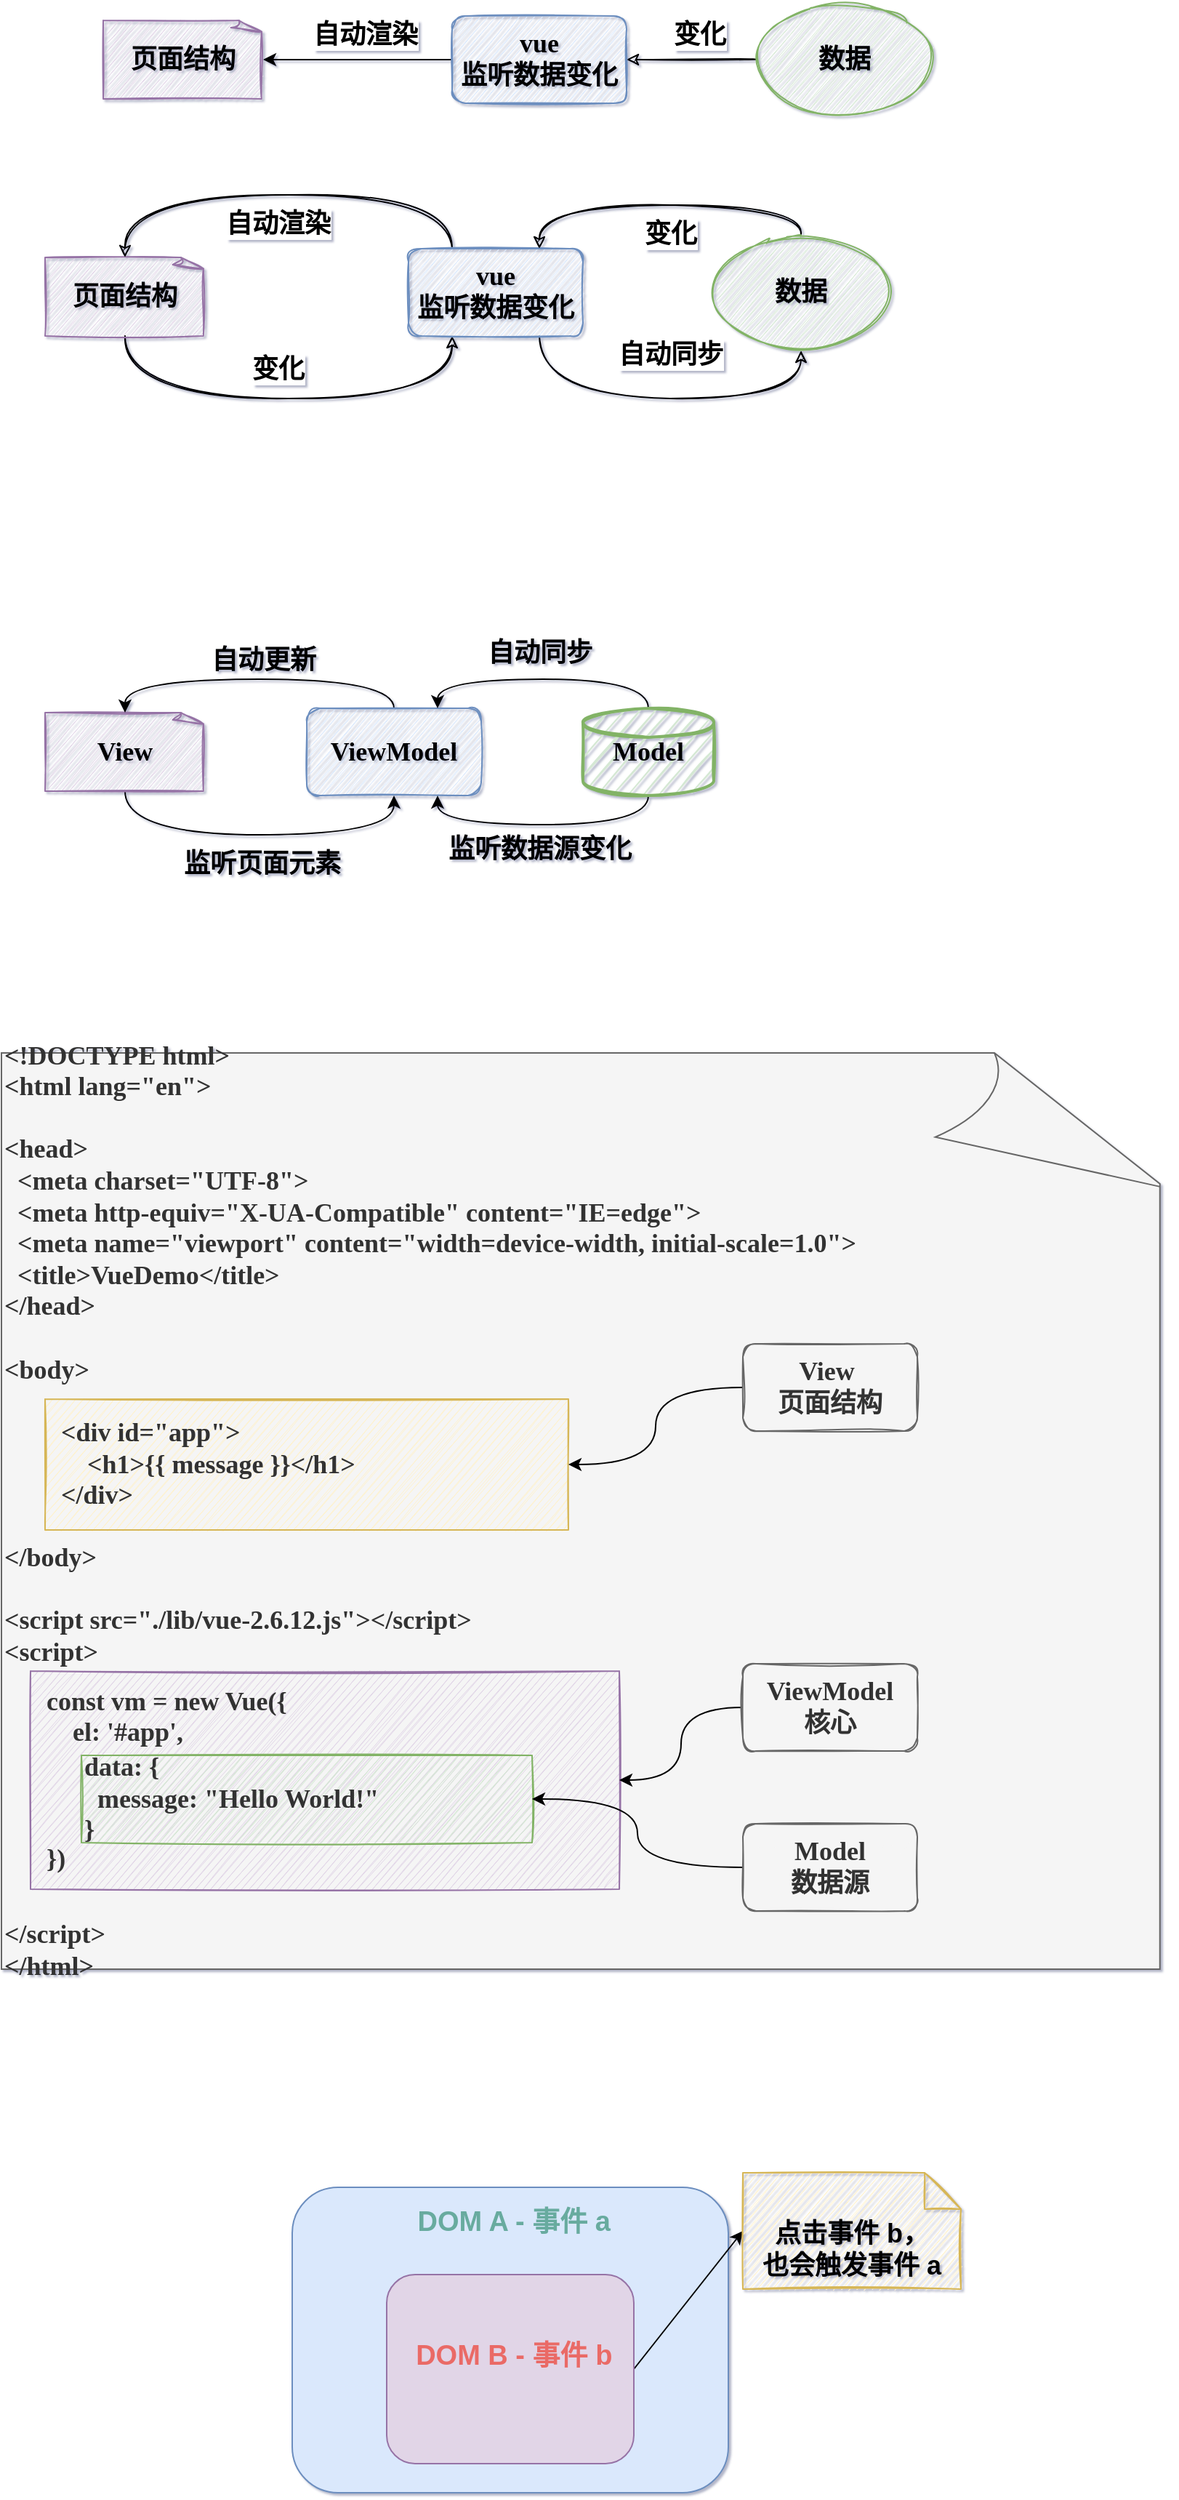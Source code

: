 <mxfile version="15.0.3" type="github">
  <diagram id="5OIIW9FQJaOtIpGEEk6h" name="第 1 页">
    <mxGraphModel dx="1244" dy="832" grid="1" gridSize="10" guides="1" tooltips="1" connect="1" arrows="1" fold="1" page="1" pageScale="1" pageWidth="3300" pageHeight="4681" math="0" shadow="1">
      <root>
        <mxCell id="0" />
        <mxCell id="1" parent="0" />
        <mxCell id="p6IhvhzSDsMNX812k9KW-18" value="&lt;div&gt;&lt;b&gt;&amp;lt;!DOCTYPE html&amp;gt;&lt;/b&gt;&lt;/div&gt;&lt;div&gt;&lt;b&gt;&amp;lt;html lang=&quot;en&quot;&amp;gt;&lt;/b&gt;&lt;/div&gt;&lt;div&gt;&lt;b&gt;&lt;br&gt;&lt;/b&gt;&lt;/div&gt;&lt;div&gt;&lt;b&gt;&amp;lt;head&amp;gt;&lt;/b&gt;&lt;/div&gt;&lt;div&gt;&lt;b&gt;&amp;nbsp; &amp;lt;meta charset=&quot;UTF-8&quot;&amp;gt;&lt;/b&gt;&lt;/div&gt;&lt;div&gt;&lt;b&gt;&amp;nbsp; &amp;lt;meta http-equiv=&quot;X-UA-Compatible&quot; content=&quot;IE=edge&quot;&amp;gt;&lt;/b&gt;&lt;/div&gt;&lt;div&gt;&lt;b&gt;&amp;nbsp; &amp;lt;meta name=&quot;viewport&quot; content=&quot;width=device-width, initial-scale=1.0&quot;&amp;gt;&lt;/b&gt;&lt;/div&gt;&lt;div&gt;&lt;b&gt;&amp;nbsp; &amp;lt;title&amp;gt;VueDemo&amp;lt;/title&amp;gt;&lt;/b&gt;&lt;/div&gt;&lt;div&gt;&lt;b&gt;&amp;lt;/head&amp;gt;&lt;/b&gt;&lt;/div&gt;&lt;div&gt;&lt;b&gt;&lt;br&gt;&lt;/b&gt;&lt;/div&gt;&lt;div&gt;&lt;b&gt;&amp;lt;body&amp;gt;&lt;/b&gt;&lt;/div&gt;&lt;div&gt;&lt;br&gt;&lt;/div&gt;&lt;div&gt;&lt;br&gt;&lt;/div&gt;&lt;div&gt;&lt;br&gt;&lt;/div&gt;&lt;div&gt;&lt;br&gt;&lt;/div&gt;&lt;div&gt;&lt;br&gt;&lt;/div&gt;&lt;div&gt;&lt;b&gt;&amp;lt;/body&amp;gt;&lt;/b&gt;&lt;/div&gt;&lt;div&gt;&lt;b&gt;&amp;nbsp;&amp;nbsp;&lt;/b&gt;&lt;/div&gt;&lt;div&gt;&lt;b&gt;&amp;lt;script src=&quot;./lib/vue-2.6.12.js&quot;&amp;gt;&amp;lt;/script&amp;gt;&lt;/b&gt;&lt;/div&gt;&lt;div&gt;&lt;b&gt;&amp;lt;script&amp;gt;&lt;/b&gt;&lt;/div&gt;&lt;div&gt;&lt;br&gt;&lt;/div&gt;&lt;div&gt;&lt;br&gt;&lt;/div&gt;&lt;div&gt;&lt;br&gt;&lt;/div&gt;&lt;div&gt;&lt;br&gt;&lt;/div&gt;&lt;div&gt;&lt;br&gt;&lt;/div&gt;&lt;div&gt;&lt;br&gt;&lt;/div&gt;&lt;div&gt;&lt;br&gt;&lt;/div&gt;&lt;div&gt;&lt;br&gt;&lt;/div&gt;&lt;div&gt;&lt;b&gt;&amp;lt;/script&amp;gt;&lt;/b&gt;&lt;/div&gt;&lt;div&gt;&lt;b&gt;&amp;lt;/html&amp;gt;&lt;/b&gt;&lt;/div&gt;" style="whiteSpace=wrap;html=1;shape=mxgraph.basic.document;rounded=1;shadow=0;glass=0;labelBackgroundColor=none;sketch=0;disableMultiStroke=0;disableMultiStrokeFill=0;fontFamily=JetBrainsMono-Bold;fontSize=18;fillColor=#f5f5f5;verticalAlign=middle;strokeColor=#666666;align=left;fontColor=#333333;" parent="1" vertex="1">
          <mxGeometry x="280" y="1010" width="805" height="630" as="geometry" />
        </mxCell>
        <mxCell id="uWjfjnfm1OJNlvK-aUuS-1" value="&lt;font style=&quot;font-size: 18px&quot;&gt;&lt;b&gt;页面结构&lt;/b&gt;&lt;/font&gt;" style="whiteSpace=wrap;html=1;shape=mxgraph.basic.document;rounded=1;shadow=0;glass=0;labelBackgroundColor=none;sketch=1;disableMultiStroke=0;disableMultiStrokeFill=0;fontFamily=JetBrainsMono-Bold;fontSize=14;fillColor=#e1d5e7;verticalAlign=middle;strokeColor=#9673a6;" parent="1" vertex="1">
          <mxGeometry x="350" y="300" width="110" height="54" as="geometry" />
        </mxCell>
        <mxCell id="uWjfjnfm1OJNlvK-aUuS-5" style="edgeStyle=orthogonalEdgeStyle;rounded=0;orthogonalLoop=1;jettySize=auto;html=1;exitX=0;exitY=0.5;exitDx=0;exitDy=0;fontSize=18;curved=1;fontFamily=JetBrainsMono-Bold;" parent="1" source="uWjfjnfm1OJNlvK-aUuS-3" target="uWjfjnfm1OJNlvK-aUuS-1" edge="1">
          <mxGeometry relative="1" as="geometry" />
        </mxCell>
        <mxCell id="uWjfjnfm1OJNlvK-aUuS-7" value="自动渲染" style="edgeLabel;html=1;align=center;verticalAlign=middle;resizable=0;points=[];fontSize=18;fontStyle=1;fontFamily=JetBrainsMono-Bold;" parent="uWjfjnfm1OJNlvK-aUuS-5" vertex="1" connectable="0">
          <mxGeometry x="-0.711" relative="1" as="geometry">
            <mxPoint x="-41" y="-17" as="offset" />
          </mxGeometry>
        </mxCell>
        <mxCell id="uWjfjnfm1OJNlvK-aUuS-3" value="vue&lt;br style=&quot;font-size: 18px;&quot;&gt;监听数据变化" style="rounded=1;whiteSpace=wrap;html=1;fontSize=18;fontStyle=1;shadow=0;sketch=1;fillColor=#dae8fc;strokeColor=#6c8ebf;fontFamily=JetBrainsMono-Bold;" parent="1" vertex="1">
          <mxGeometry x="590" y="297" width="120" height="60" as="geometry" />
        </mxCell>
        <mxCell id="uWjfjnfm1OJNlvK-aUuS-6" style="edgeStyle=orthogonalEdgeStyle;rounded=0;orthogonalLoop=1;jettySize=auto;html=1;exitX=0;exitY=0.5;exitDx=0;exitDy=0;entryX=1;entryY=0.5;entryDx=0;entryDy=0;fontSize=18;shadow=0;sketch=1;curved=1;fontFamily=JetBrainsMono-Bold;" parent="1" source="uWjfjnfm1OJNlvK-aUuS-4" target="uWjfjnfm1OJNlvK-aUuS-3" edge="1">
          <mxGeometry relative="1" as="geometry" />
        </mxCell>
        <mxCell id="uWjfjnfm1OJNlvK-aUuS-8" value="&lt;b&gt;变化&lt;/b&gt;" style="edgeLabel;html=1;align=center;verticalAlign=middle;resizable=0;points=[];fontSize=18;fontFamily=JetBrainsMono-Bold;" parent="uWjfjnfm1OJNlvK-aUuS-6" vertex="1" connectable="0">
          <mxGeometry x="-0.237" y="5" relative="1" as="geometry">
            <mxPoint x="-6" y="-22" as="offset" />
          </mxGeometry>
        </mxCell>
        <mxCell id="uWjfjnfm1OJNlvK-aUuS-4" value="数据" style="ellipse;whiteSpace=wrap;html=1;fontSize=18;fontStyle=1;shadow=0;sketch=1;fillColor=#d5e8d4;strokeColor=#82b366;fontFamily=JetBrainsMono-Bold;" parent="1" vertex="1">
          <mxGeometry x="800" y="287" width="120" height="80" as="geometry" />
        </mxCell>
        <mxCell id="uWjfjnfm1OJNlvK-aUuS-20" style="edgeStyle=orthogonalEdgeStyle;curved=1;rounded=0;sketch=1;orthogonalLoop=1;jettySize=auto;html=1;exitX=0.5;exitY=1;exitDx=0;exitDy=0;exitPerimeter=0;entryX=0.25;entryY=1;entryDx=0;entryDy=0;shadow=0;fontSize=18;fontFamily=JetBrainsMono-Bold;" parent="1" source="uWjfjnfm1OJNlvK-aUuS-11" target="uWjfjnfm1OJNlvK-aUuS-14" edge="1">
          <mxGeometry relative="1" as="geometry">
            <Array as="points">
              <mxPoint x="365" y="560" />
              <mxPoint x="590" y="560" />
            </Array>
          </mxGeometry>
        </mxCell>
        <mxCell id="uWjfjnfm1OJNlvK-aUuS-23" value="&lt;b style=&quot;font-size: 18px;&quot;&gt;变化&lt;/b&gt;" style="edgeLabel;html=1;align=center;verticalAlign=middle;resizable=0;points=[];fontSize=18;fontFamily=JetBrainsMono-Bold;" parent="uWjfjnfm1OJNlvK-aUuS-20" vertex="1" connectable="0">
          <mxGeometry x="-0.074" y="1" relative="1" as="geometry">
            <mxPoint x="4" y="-19" as="offset" />
          </mxGeometry>
        </mxCell>
        <mxCell id="uWjfjnfm1OJNlvK-aUuS-11" value="&lt;font style=&quot;font-size: 18px;&quot;&gt;&lt;b style=&quot;font-size: 18px;&quot;&gt;页面结构&lt;/b&gt;&lt;/font&gt;" style="whiteSpace=wrap;html=1;shape=mxgraph.basic.document;rounded=1;shadow=0;glass=0;labelBackgroundColor=none;sketch=1;disableMultiStroke=0;disableMultiStrokeFill=0;fontFamily=JetBrainsMono-Bold;fontSize=18;fillColor=#e1d5e7;verticalAlign=middle;strokeColor=#9673a6;" parent="1" vertex="1">
          <mxGeometry x="310" y="463" width="110" height="54" as="geometry" />
        </mxCell>
        <mxCell id="uWjfjnfm1OJNlvK-aUuS-18" style="edgeStyle=orthogonalEdgeStyle;rounded=0;sketch=1;orthogonalLoop=1;jettySize=auto;html=1;exitX=0.25;exitY=0;exitDx=0;exitDy=0;entryX=0.5;entryY=0;entryDx=0;entryDy=0;entryPerimeter=0;shadow=0;fontSize=18;curved=1;fontFamily=JetBrainsMono-Bold;" parent="1" source="uWjfjnfm1OJNlvK-aUuS-14" target="uWjfjnfm1OJNlvK-aUuS-11" edge="1">
          <mxGeometry relative="1" as="geometry">
            <Array as="points">
              <mxPoint x="590" y="420" />
              <mxPoint x="365" y="420" />
            </Array>
          </mxGeometry>
        </mxCell>
        <mxCell id="uWjfjnfm1OJNlvK-aUuS-22" value="&lt;span style=&quot;font-weight: 700; font-size: 18px;&quot;&gt;自动渲染&lt;/span&gt;" style="edgeLabel;html=1;align=center;verticalAlign=middle;resizable=0;points=[];fontSize=18;fontFamily=JetBrainsMono-Bold;" parent="uWjfjnfm1OJNlvK-aUuS-18" vertex="1" connectable="0">
          <mxGeometry x="-0.266" y="-3" relative="1" as="geometry">
            <mxPoint x="-45" y="23" as="offset" />
          </mxGeometry>
        </mxCell>
        <mxCell id="uWjfjnfm1OJNlvK-aUuS-21" style="edgeStyle=orthogonalEdgeStyle;curved=1;rounded=0;sketch=1;orthogonalLoop=1;jettySize=auto;html=1;exitX=0.75;exitY=1;exitDx=0;exitDy=0;entryX=0.5;entryY=1;entryDx=0;entryDy=0;shadow=0;fontSize=18;fontFamily=JetBrainsMono-Bold;" parent="1" source="uWjfjnfm1OJNlvK-aUuS-14" target="uWjfjnfm1OJNlvK-aUuS-17" edge="1">
          <mxGeometry relative="1" as="geometry">
            <Array as="points">
              <mxPoint x="650" y="560" />
              <mxPoint x="830" y="560" />
            </Array>
          </mxGeometry>
        </mxCell>
        <mxCell id="uWjfjnfm1OJNlvK-aUuS-24" value="&lt;b style=&quot;font-size: 18px;&quot;&gt;自动同步&lt;/b&gt;" style="edgeLabel;html=1;align=center;verticalAlign=middle;resizable=0;points=[];fontSize=18;fontFamily=JetBrainsMono-Bold;" parent="uWjfjnfm1OJNlvK-aUuS-21" vertex="1" connectable="0">
          <mxGeometry x="0.195" y="-1" relative="1" as="geometry">
            <mxPoint x="-20" y="-31" as="offset" />
          </mxGeometry>
        </mxCell>
        <mxCell id="uWjfjnfm1OJNlvK-aUuS-14" value="vue&lt;br style=&quot;font-size: 18px;&quot;&gt;监听数据变化" style="rounded=1;whiteSpace=wrap;html=1;fontSize=18;fontStyle=1;shadow=0;sketch=1;fillColor=#dae8fc;strokeColor=#6c8ebf;fontFamily=JetBrainsMono-Bold;" parent="1" vertex="1">
          <mxGeometry x="560" y="457" width="120" height="60" as="geometry" />
        </mxCell>
        <mxCell id="uWjfjnfm1OJNlvK-aUuS-15" style="edgeStyle=orthogonalEdgeStyle;rounded=0;orthogonalLoop=1;jettySize=auto;html=1;exitX=0.5;exitY=0;exitDx=0;exitDy=0;entryX=0.75;entryY=0;entryDx=0;entryDy=0;fontSize=18;shadow=0;sketch=1;curved=1;fontFamily=JetBrainsMono-Bold;" parent="1" source="uWjfjnfm1OJNlvK-aUuS-17" target="uWjfjnfm1OJNlvK-aUuS-14" edge="1">
          <mxGeometry relative="1" as="geometry" />
        </mxCell>
        <mxCell id="uWjfjnfm1OJNlvK-aUuS-16" value="&lt;b style=&quot;font-size: 18px;&quot;&gt;变化&lt;/b&gt;" style="edgeLabel;html=1;align=center;verticalAlign=middle;resizable=0;points=[];fontSize=18;fontFamily=JetBrainsMono-Bold;" parent="uWjfjnfm1OJNlvK-aUuS-15" vertex="1" connectable="0">
          <mxGeometry x="-0.237" y="5" relative="1" as="geometry">
            <mxPoint x="-23" y="15" as="offset" />
          </mxGeometry>
        </mxCell>
        <mxCell id="uWjfjnfm1OJNlvK-aUuS-17" value="数据" style="ellipse;whiteSpace=wrap;html=1;fontSize=18;fontStyle=1;shadow=0;sketch=1;fillColor=#d5e8d4;strokeColor=#82b366;fontFamily=JetBrainsMono-Bold;" parent="1" vertex="1">
          <mxGeometry x="770" y="447" width="120" height="80" as="geometry" />
        </mxCell>
        <mxCell id="p6IhvhzSDsMNX812k9KW-11" style="edgeStyle=orthogonalEdgeStyle;curved=1;rounded=0;orthogonalLoop=1;jettySize=auto;html=1;exitX=0.5;exitY=1;exitDx=0;exitDy=0;exitPerimeter=0;entryX=0.5;entryY=1;entryDx=0;entryDy=0;fontFamily=JetBrainsMono-Bold;" parent="1" source="p6IhvhzSDsMNX812k9KW-3" target="p6IhvhzSDsMNX812k9KW-5" edge="1">
          <mxGeometry relative="1" as="geometry">
            <Array as="points">
              <mxPoint x="365" y="860" />
              <mxPoint x="550" y="860" />
            </Array>
          </mxGeometry>
        </mxCell>
        <mxCell id="p6IhvhzSDsMNX812k9KW-13" value="&lt;b&gt;&lt;font style=&quot;font-size: 18px&quot;&gt;监听页面元素&lt;/font&gt;&lt;/b&gt;" style="edgeLabel;html=1;align=center;verticalAlign=middle;resizable=0;points=[];labelBackgroundColor=none;fontFamily=JetBrainsMono-Bold;" parent="p6IhvhzSDsMNX812k9KW-11" vertex="1" connectable="0">
          <mxGeometry x="-0.081" y="-4" relative="1" as="geometry">
            <mxPoint x="13" y="16" as="offset" />
          </mxGeometry>
        </mxCell>
        <mxCell id="p6IhvhzSDsMNX812k9KW-3" value="&lt;font style=&quot;font-size: 18px&quot;&gt;&lt;b style=&quot;font-size: 18px&quot;&gt;View&lt;/b&gt;&lt;/font&gt;" style="whiteSpace=wrap;html=1;shape=mxgraph.basic.document;rounded=1;shadow=0;glass=0;labelBackgroundColor=none;sketch=1;disableMultiStroke=0;disableMultiStrokeFill=0;fontFamily=JetBrainsMono-Bold;fontSize=18;fillColor=#e1d5e7;verticalAlign=middle;strokeColor=#9673a6;" parent="1" vertex="1">
          <mxGeometry x="310" y="776" width="110" height="54" as="geometry" />
        </mxCell>
        <mxCell id="p6IhvhzSDsMNX812k9KW-9" style="edgeStyle=orthogonalEdgeStyle;rounded=0;orthogonalLoop=1;jettySize=auto;html=1;exitX=0.5;exitY=0;exitDx=0;exitDy=0;entryX=0.5;entryY=0;entryDx=0;entryDy=0;entryPerimeter=0;curved=1;fontFamily=JetBrainsMono-Bold;" parent="1" source="p6IhvhzSDsMNX812k9KW-5" target="p6IhvhzSDsMNX812k9KW-3" edge="1">
          <mxGeometry relative="1" as="geometry" />
        </mxCell>
        <mxCell id="p6IhvhzSDsMNX812k9KW-5" value="ViewModel" style="rounded=1;whiteSpace=wrap;html=1;fontSize=18;fontStyle=1;shadow=0;sketch=1;fillColor=#dae8fc;strokeColor=#6c8ebf;fontFamily=JetBrainsMono-Bold;" parent="1" vertex="1">
          <mxGeometry x="490" y="773" width="120" height="60" as="geometry" />
        </mxCell>
        <mxCell id="p6IhvhzSDsMNX812k9KW-14" style="edgeStyle=orthogonalEdgeStyle;curved=1;rounded=0;orthogonalLoop=1;jettySize=auto;html=1;exitX=0.5;exitY=1;exitDx=0;exitDy=0;exitPerimeter=0;entryX=0.75;entryY=1;entryDx=0;entryDy=0;fontFamily=JetBrainsMono-Bold;" parent="1" source="p6IhvhzSDsMNX812k9KW-8" target="p6IhvhzSDsMNX812k9KW-5" edge="1">
          <mxGeometry relative="1" as="geometry" />
        </mxCell>
        <mxCell id="p6IhvhzSDsMNX812k9KW-15" value="&lt;b&gt;&lt;font style=&quot;font-size: 18px&quot;&gt;监听数据源变化&lt;/font&gt;&lt;/b&gt;" style="edgeLabel;html=1;align=center;verticalAlign=middle;resizable=0;points=[];labelBackgroundColor=none;fontFamily=JetBrainsMono-Bold;" parent="p6IhvhzSDsMNX812k9KW-14" vertex="1" connectable="0">
          <mxGeometry x="0.384" y="-1" relative="1" as="geometry">
            <mxPoint x="33" y="18" as="offset" />
          </mxGeometry>
        </mxCell>
        <mxCell id="p6IhvhzSDsMNX812k9KW-16" style="edgeStyle=orthogonalEdgeStyle;curved=1;rounded=0;orthogonalLoop=1;jettySize=auto;html=1;exitX=0.5;exitY=0;exitDx=0;exitDy=0;exitPerimeter=0;entryX=0.75;entryY=0;entryDx=0;entryDy=0;fontFamily=JetBrainsMono-Bold;" parent="1" source="p6IhvhzSDsMNX812k9KW-8" target="p6IhvhzSDsMNX812k9KW-5" edge="1">
          <mxGeometry relative="1" as="geometry" />
        </mxCell>
        <mxCell id="p6IhvhzSDsMNX812k9KW-8" value="&lt;b&gt;&lt;font style=&quot;font-size: 18px&quot;&gt;Model&lt;/font&gt;&lt;/b&gt;" style="strokeWidth=2;html=1;shape=mxgraph.flowchart.database;whiteSpace=wrap;fillColor=#d5e8d4;strokeColor=#82b366;sketch=1;shadow=0;fontFamily=JetBrainsMono-Bold;" parent="1" vertex="1">
          <mxGeometry x="680" y="773" width="90" height="60" as="geometry" />
        </mxCell>
        <mxCell id="p6IhvhzSDsMNX812k9KW-10" value="&lt;b&gt;&lt;font style=&quot;font-size: 18px&quot;&gt;自动更新&lt;/font&gt;&lt;/b&gt;" style="text;html=1;align=center;verticalAlign=middle;resizable=0;points=[];autosize=1;strokeColor=none;fontFamily=JetBrainsMono-Bold;" parent="1" vertex="1">
          <mxGeometry x="415" y="730" width="90" height="20" as="geometry" />
        </mxCell>
        <mxCell id="p6IhvhzSDsMNX812k9KW-17" value="&lt;b style=&quot;font-size: 18px;&quot;&gt;自动同步&lt;/b&gt;" style="text;html=1;align=center;verticalAlign=middle;resizable=0;points=[];autosize=1;strokeColor=none;fontSize=18;fontFamily=JetBrainsMono-Bold;" parent="1" vertex="1">
          <mxGeometry x="605" y="720" width="90" height="30" as="geometry" />
        </mxCell>
        <mxCell id="p6IhvhzSDsMNX812k9KW-19" value="&lt;div style=&quot;color: rgb(51, 51, 51);&quot;&gt;&lt;b&gt;&amp;nbsp; &amp;lt;div id=&quot;app&quot;&amp;gt;&lt;/b&gt;&lt;/div&gt;&lt;div style=&quot;color: rgb(51, 51, 51);&quot;&gt;&lt;b&gt;&amp;nbsp; &amp;nbsp; &amp;nbsp; &amp;lt;h1&amp;gt;{{ message }}&amp;lt;/h1&amp;gt;&lt;/b&gt;&lt;/div&gt;&lt;div style=&quot;color: rgb(51, 51, 51);&quot;&gt;&lt;b&gt;&amp;nbsp; &amp;lt;/div&amp;gt;&lt;/b&gt;&lt;/div&gt;" style="rounded=0;whiteSpace=wrap;html=1;shadow=0;labelBackgroundColor=none;sketch=1;fontSize=18;align=left;fillColor=#fff2cc;strokeColor=#d6b656;glass=0;fontFamily=JetBrainsMono-Bold;" parent="1" vertex="1">
          <mxGeometry x="310" y="1248" width="360" height="90" as="geometry" />
        </mxCell>
        <mxCell id="p6IhvhzSDsMNX812k9KW-21" value="&lt;div&gt;&lt;font color=&quot;#333333&quot;&gt;&lt;b&gt;&amp;nbsp; const vm = new Vue({&lt;/b&gt;&lt;/font&gt;&lt;/div&gt;&lt;div&gt;&lt;font color=&quot;#333333&quot;&gt;&lt;b&gt;&amp;nbsp; &amp;nbsp; &amp;nbsp; el: &#39;#app&#39;,&lt;/b&gt;&lt;/font&gt;&lt;/div&gt;&lt;div&gt;&lt;font color=&quot;#333333&quot;&gt;&lt;b&gt;&amp;nbsp; &amp;nbsp;&amp;nbsp;&lt;/b&gt;&lt;/font&gt;&lt;/div&gt;&lt;div&gt;&lt;font color=&quot;#333333&quot;&gt;&lt;b&gt;&lt;br&gt;&lt;/b&gt;&lt;/font&gt;&lt;/div&gt;&lt;div&gt;&lt;font color=&quot;#333333&quot;&gt;&lt;b&gt;&lt;span style=&quot;white-space: pre&quot;&gt; &lt;/span&gt;&lt;br&gt;&lt;/b&gt;&lt;/font&gt;&lt;/div&gt;&lt;div&gt;&lt;font color=&quot;#333333&quot;&gt;&lt;b&gt;&amp;nbsp; })&lt;/b&gt;&lt;/font&gt;&lt;/div&gt;" style="rounded=0;whiteSpace=wrap;html=1;shadow=0;labelBackgroundColor=none;sketch=1;fontSize=18;align=left;fillColor=#e1d5e7;strokeColor=#9673a6;glass=0;fontFamily=JetBrainsMono-Bold;" parent="1" vertex="1">
          <mxGeometry x="300" y="1435" width="405" height="150" as="geometry" />
        </mxCell>
        <mxCell id="p6IhvhzSDsMNX812k9KW-23" value="&lt;div style=&quot;color: rgb(51, 51, 51);&quot;&gt;&lt;div&gt;&lt;b&gt;data: {&lt;/b&gt;&lt;/div&gt;&lt;div&gt;&lt;b&gt;&amp;nbsp; message: &quot;Hello World!&quot;&lt;/b&gt;&lt;/div&gt;&lt;div&gt;&lt;b&gt;}&lt;/b&gt;&lt;/div&gt;&lt;/div&gt;" style="rounded=0;whiteSpace=wrap;html=1;shadow=0;labelBackgroundColor=none;sketch=1;fontSize=18;align=left;fillColor=#d5e8d4;strokeColor=#82b366;glass=0;fontFamily=JetBrainsMono-Bold;" parent="1" vertex="1">
          <mxGeometry x="335" y="1493" width="310" height="60" as="geometry" />
        </mxCell>
        <mxCell id="p6IhvhzSDsMNX812k9KW-26" style="edgeStyle=orthogonalEdgeStyle;curved=1;rounded=0;orthogonalLoop=1;jettySize=auto;html=1;exitX=0;exitY=0.5;exitDx=0;exitDy=0;entryX=1;entryY=0.5;entryDx=0;entryDy=0;fontSize=18;fontFamily=JetBrainsMono-Bold;" parent="1" source="p6IhvhzSDsMNX812k9KW-25" target="p6IhvhzSDsMNX812k9KW-19" edge="1">
          <mxGeometry relative="1" as="geometry" />
        </mxCell>
        <mxCell id="p6IhvhzSDsMNX812k9KW-25" value="&lt;b&gt;View&amp;nbsp;&lt;br&gt;&lt;div&gt;&lt;b&gt;页面结构&lt;/b&gt;&lt;/div&gt;&lt;/b&gt;" style="rounded=1;whiteSpace=wrap;html=1;shadow=0;glass=0;labelBackgroundColor=none;sketch=1;fontSize=18;align=center;fillColor=#f5f5f5;strokeColor=#666666;fontColor=#333333;fontFamily=JetBrainsMono-Bold;" parent="1" vertex="1">
          <mxGeometry x="790" y="1210" width="120" height="60" as="geometry" />
        </mxCell>
        <mxCell id="p6IhvhzSDsMNX812k9KW-28" style="edgeStyle=orthogonalEdgeStyle;curved=1;rounded=0;orthogonalLoop=1;jettySize=auto;html=1;exitX=0;exitY=0.5;exitDx=0;exitDy=0;entryX=1;entryY=0.5;entryDx=0;entryDy=0;fontSize=18;fontFamily=JetBrainsMono-Bold;" parent="1" source="p6IhvhzSDsMNX812k9KW-27" target="p6IhvhzSDsMNX812k9KW-23" edge="1">
          <mxGeometry relative="1" as="geometry" />
        </mxCell>
        <mxCell id="p6IhvhzSDsMNX812k9KW-27" value="&lt;b&gt;Model&lt;br&gt;数据源&lt;/b&gt;" style="rounded=1;whiteSpace=wrap;html=1;shadow=0;glass=0;labelBackgroundColor=none;sketch=1;fontSize=18;align=center;fillColor=#f5f5f5;strokeColor=#666666;fontColor=#333333;fontFamily=JetBrainsMono-Bold;" parent="1" vertex="1">
          <mxGeometry x="790" y="1540" width="120" height="60" as="geometry" />
        </mxCell>
        <mxCell id="p6IhvhzSDsMNX812k9KW-30" style="edgeStyle=orthogonalEdgeStyle;curved=1;rounded=0;orthogonalLoop=1;jettySize=auto;html=1;exitX=0;exitY=0.5;exitDx=0;exitDy=0;fontSize=18;fontFamily=JetBrainsMono-Bold;" parent="1" source="p6IhvhzSDsMNX812k9KW-29" target="p6IhvhzSDsMNX812k9KW-21" edge="1">
          <mxGeometry relative="1" as="geometry" />
        </mxCell>
        <mxCell id="p6IhvhzSDsMNX812k9KW-29" value="&lt;b&gt;ViewModel&lt;br&gt;核心&lt;br&gt;&lt;/b&gt;" style="rounded=1;whiteSpace=wrap;html=1;shadow=0;glass=0;labelBackgroundColor=none;sketch=1;fontSize=18;align=center;fillColor=#f5f5f5;strokeColor=#666666;fontColor=#333333;fontFamily=JetBrainsMono-Bold;" parent="1" vertex="1">
          <mxGeometry x="790" y="1430" width="120" height="60" as="geometry" />
        </mxCell>
        <mxCell id="EGyFgBosJUV1LocnTNMS-1" value="&lt;b&gt;&lt;font style=&quot;font-size: 19px ; line-height: 0%&quot;&gt;&lt;font color=&quot;#67ab9f&quot;&gt;&amp;nbsp;DOM A - 事件 a&lt;br&gt;&lt;br&gt;&lt;br&gt;&lt;br&gt;&lt;br&gt;&lt;br&gt;&lt;br&gt;&lt;br&gt;&lt;br&gt;&lt;br&gt;&lt;br&gt;&lt;/font&gt;&lt;br&gt;&lt;/font&gt;&lt;/b&gt;" style="rounded=1;whiteSpace=wrap;html=1;align=center;fillColor=#dae8fc;strokeColor=#6c8ebf;" vertex="1" parent="1">
          <mxGeometry x="480" y="1790" width="300" height="210" as="geometry" />
        </mxCell>
        <mxCell id="EGyFgBosJUV1LocnTNMS-6" style="rounded=0;orthogonalLoop=1;jettySize=auto;html=1;exitX=1;exitY=0.5;exitDx=0;exitDy=0;entryX=0;entryY=0.5;entryDx=0;entryDy=0;entryPerimeter=0;" edge="1" parent="1" source="EGyFgBosJUV1LocnTNMS-2" target="EGyFgBosJUV1LocnTNMS-4">
          <mxGeometry relative="1" as="geometry" />
        </mxCell>
        <mxCell id="EGyFgBosJUV1LocnTNMS-2" value="&lt;b&gt;&lt;font style=&quot;font-size: 19px ; line-height: 0%&quot;&gt;&lt;font color=&quot;#ea6b66&quot;&gt;&amp;nbsp;DOM B - 事件 b&lt;br&gt;&lt;/font&gt;&lt;br&gt;&lt;/font&gt;&lt;/b&gt;" style="rounded=1;whiteSpace=wrap;html=1;align=center;fillColor=#e1d5e7;strokeColor=#9673a6;" vertex="1" parent="1">
          <mxGeometry x="545" y="1850" width="170" height="130" as="geometry" />
        </mxCell>
        <mxCell id="EGyFgBosJUV1LocnTNMS-4" value="&lt;b&gt;&lt;font style=&quot;font-size: 18px&quot;&gt;点击事件 b，&lt;br&gt;也会触发事件 a&lt;br&gt;&lt;/font&gt;&lt;/b&gt;" style="shape=note2;boundedLbl=1;whiteSpace=wrap;html=1;size=25;verticalAlign=top;align=center;sketch=1;fillColor=#fff2cc;strokeColor=#d6b656;" vertex="1" parent="1">
          <mxGeometry x="790" y="1780" width="150" height="80" as="geometry" />
        </mxCell>
      </root>
    </mxGraphModel>
  </diagram>
</mxfile>
